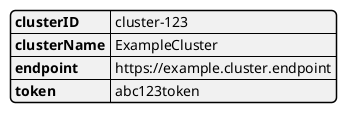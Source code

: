 @startjson
{
    "clusterID": "cluster-123",
    "clusterName": "ExampleCluster",
    "endpoint": "https://example.cluster.endpoint",
    "token": "abc123token"
}

@endjson

